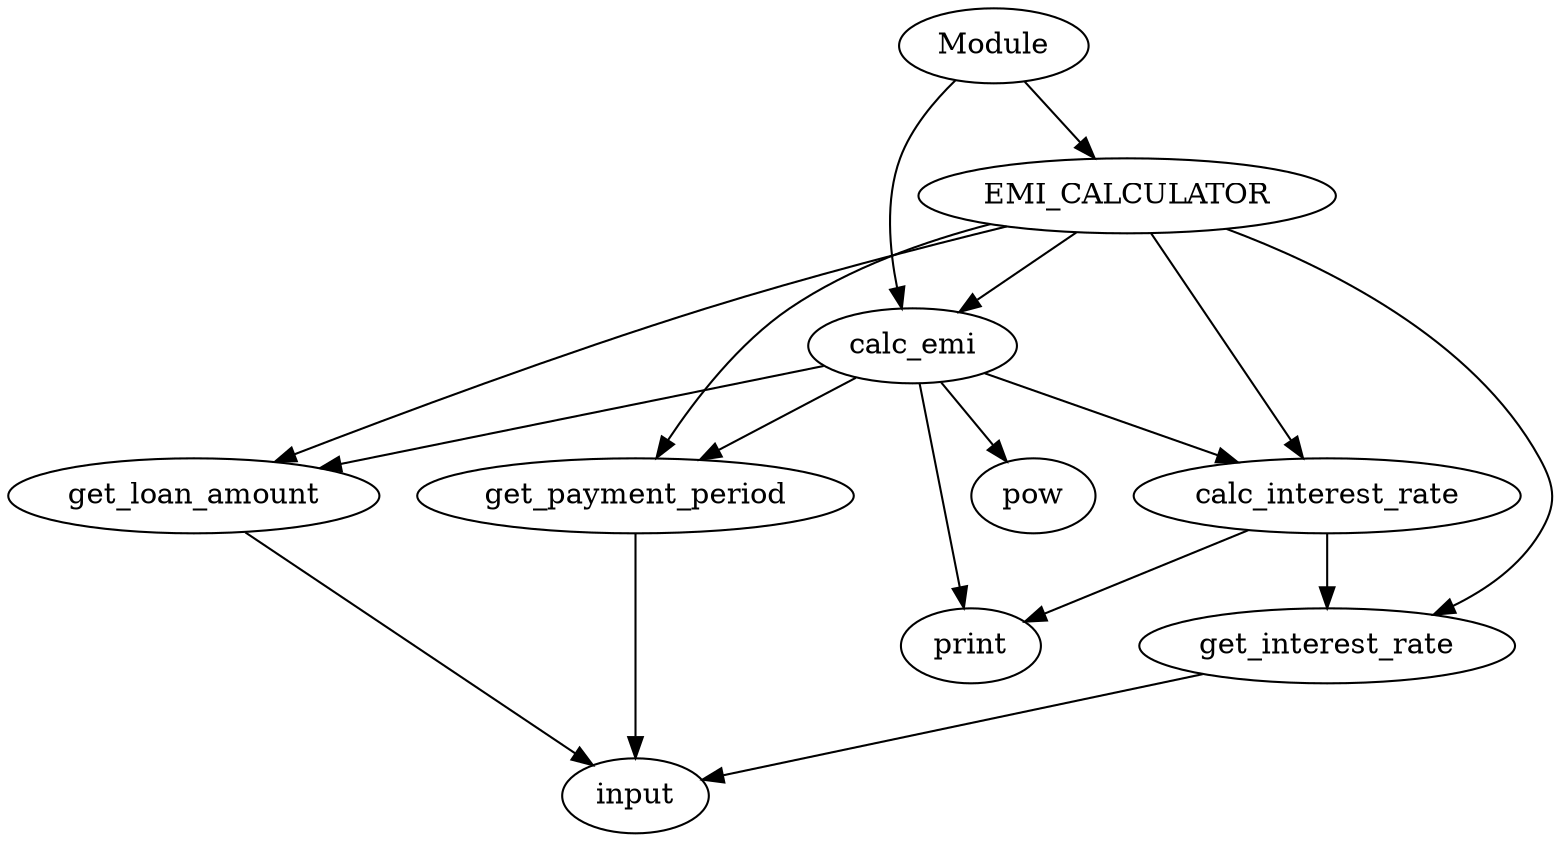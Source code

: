 strict digraph  {
get_loan_amount;
input;
get_interest_rate;
get_payment_period;
calc_interest_rate;
print;
calc_emi;
pow;
Module;
EMI_CALCULATOR;
get_loan_amount -> input;
get_interest_rate -> input;
get_payment_period -> input;
calc_interest_rate -> get_interest_rate;
calc_interest_rate -> print;
calc_emi -> get_loan_amount;
calc_emi -> get_payment_period;
calc_emi -> calc_interest_rate;
calc_emi -> print;
calc_emi -> pow;
Module -> EMI_CALCULATOR;
Module -> calc_emi;
EMI_CALCULATOR -> get_loan_amount;
EMI_CALCULATOR -> get_interest_rate;
EMI_CALCULATOR -> get_payment_period;
EMI_CALCULATOR -> calc_interest_rate;
EMI_CALCULATOR -> calc_emi;
}
